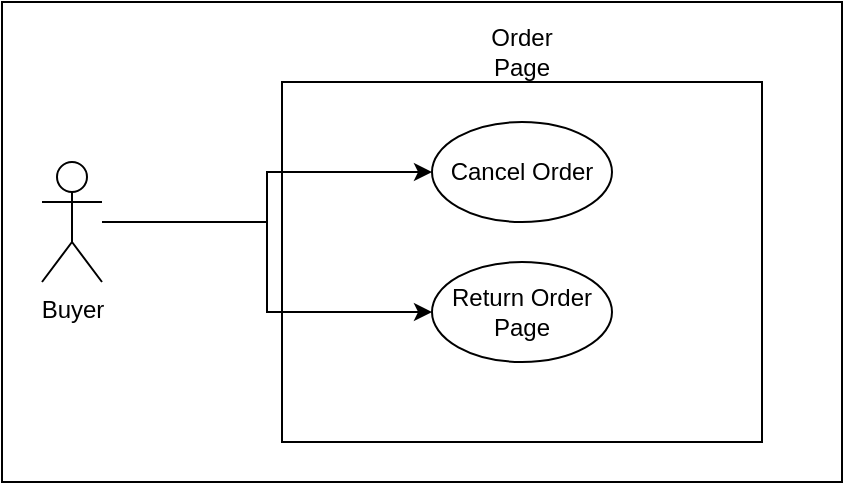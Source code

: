 <mxfile version="28.2.4">
  <diagram name="Page-1" id="a66vnkx19Q5CA9KSzGNy">
    <mxGraphModel dx="847" dy="510" grid="1" gridSize="10" guides="1" tooltips="1" connect="1" arrows="1" fold="1" page="1" pageScale="1" pageWidth="850" pageHeight="1100" math="0" shadow="0">
      <root>
        <mxCell id="0" />
        <mxCell id="1" parent="0" />
        <mxCell id="sBvBJfItBrwTTzoNejKG-1" value="" style="rounded=0;whiteSpace=wrap;html=1;" vertex="1" parent="1">
          <mxGeometry x="140" y="120" width="420" height="240" as="geometry" />
        </mxCell>
        <mxCell id="ghSI4y4fjL62EXZdHeKQ-2" value="" style="rounded=0;whiteSpace=wrap;html=1;" parent="1" vertex="1">
          <mxGeometry x="280" y="160" width="240" height="180" as="geometry" />
        </mxCell>
        <mxCell id="ghSI4y4fjL62EXZdHeKQ-7" style="edgeStyle=orthogonalEdgeStyle;rounded=0;orthogonalLoop=1;jettySize=auto;html=1;entryX=0;entryY=0.5;entryDx=0;entryDy=0;" parent="1" source="ghSI4y4fjL62EXZdHeKQ-1" target="ghSI4y4fjL62EXZdHeKQ-4" edge="1">
          <mxGeometry relative="1" as="geometry" />
        </mxCell>
        <mxCell id="ghSI4y4fjL62EXZdHeKQ-8" style="edgeStyle=orthogonalEdgeStyle;rounded=0;orthogonalLoop=1;jettySize=auto;html=1;entryX=0;entryY=0.5;entryDx=0;entryDy=0;" parent="1" source="ghSI4y4fjL62EXZdHeKQ-1" target="ghSI4y4fjL62EXZdHeKQ-5" edge="1">
          <mxGeometry relative="1" as="geometry" />
        </mxCell>
        <mxCell id="ghSI4y4fjL62EXZdHeKQ-1" value="Buyer" style="shape=umlActor;verticalLabelPosition=bottom;verticalAlign=top;html=1;outlineConnect=0;" parent="1" vertex="1">
          <mxGeometry x="160" y="200" width="30" height="60" as="geometry" />
        </mxCell>
        <mxCell id="ghSI4y4fjL62EXZdHeKQ-3" value="Order Page" style="text;html=1;align=center;verticalAlign=middle;whiteSpace=wrap;rounded=0;" parent="1" vertex="1">
          <mxGeometry x="370" y="130" width="60" height="30" as="geometry" />
        </mxCell>
        <mxCell id="ghSI4y4fjL62EXZdHeKQ-4" value="Cancel Order" style="ellipse;whiteSpace=wrap;html=1;" parent="1" vertex="1">
          <mxGeometry x="355" y="180" width="90" height="50" as="geometry" />
        </mxCell>
        <mxCell id="ghSI4y4fjL62EXZdHeKQ-5" value="Return Order Page" style="ellipse;whiteSpace=wrap;html=1;" parent="1" vertex="1">
          <mxGeometry x="355" y="250" width="90" height="50" as="geometry" />
        </mxCell>
      </root>
    </mxGraphModel>
  </diagram>
</mxfile>
